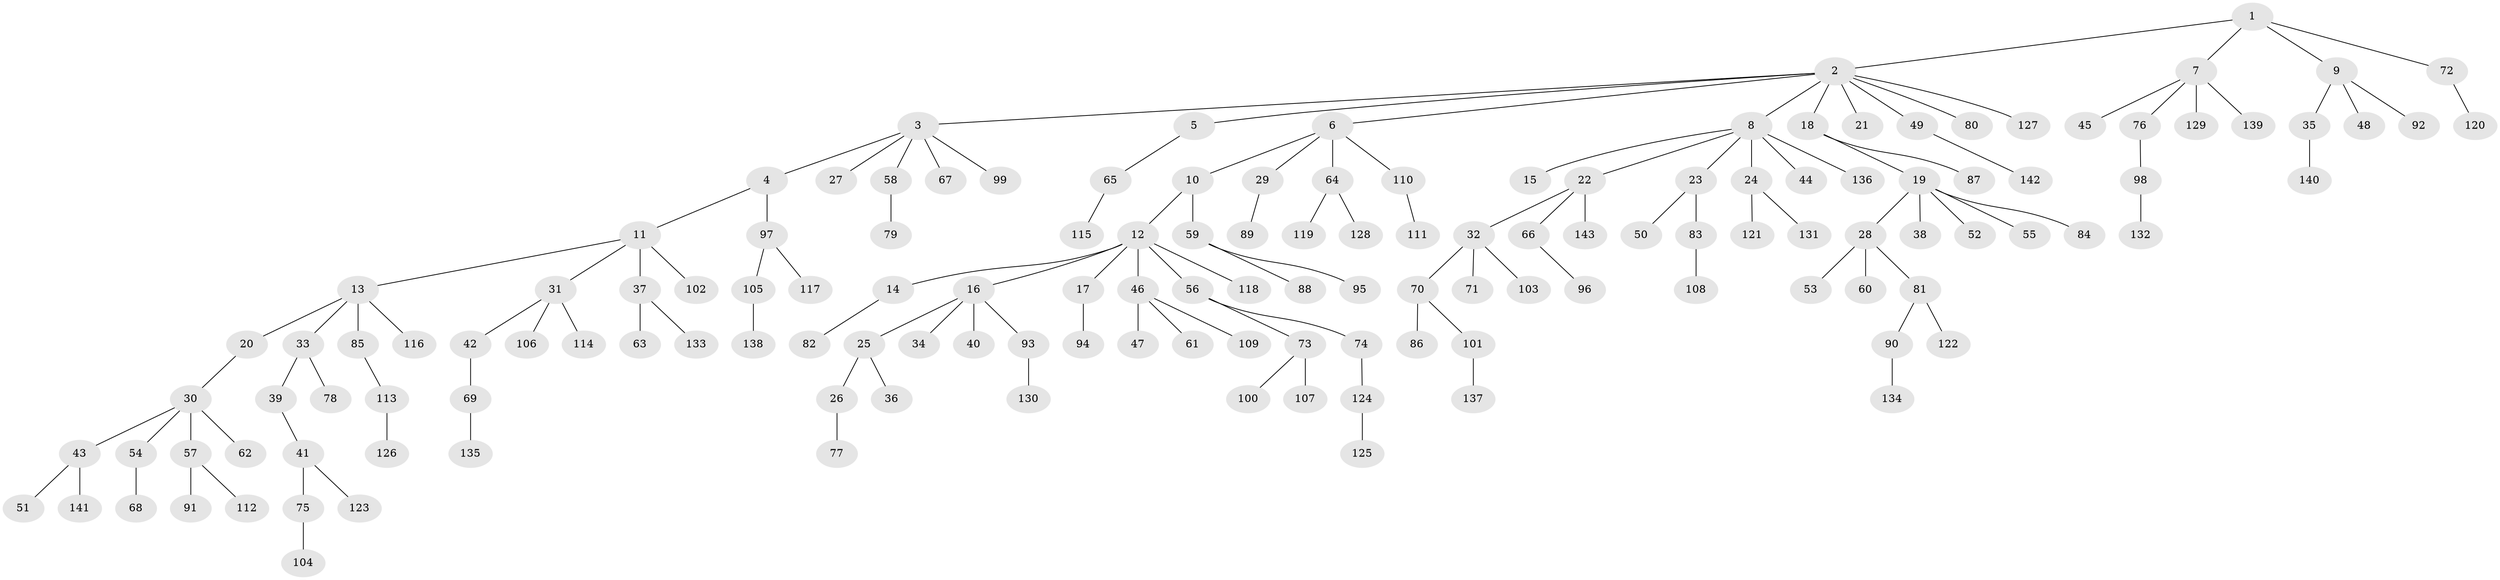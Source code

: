 // coarse degree distribution, {3: 0.13953488372093023, 6: 0.023255813953488372, 2: 0.32558139534883723, 1: 0.4418604651162791, 4: 0.046511627906976744, 5: 0.023255813953488372}
// Generated by graph-tools (version 1.1) at 2025/51/03/04/25 22:51:48]
// undirected, 143 vertices, 142 edges
graph export_dot {
  node [color=gray90,style=filled];
  1;
  2;
  3;
  4;
  5;
  6;
  7;
  8;
  9;
  10;
  11;
  12;
  13;
  14;
  15;
  16;
  17;
  18;
  19;
  20;
  21;
  22;
  23;
  24;
  25;
  26;
  27;
  28;
  29;
  30;
  31;
  32;
  33;
  34;
  35;
  36;
  37;
  38;
  39;
  40;
  41;
  42;
  43;
  44;
  45;
  46;
  47;
  48;
  49;
  50;
  51;
  52;
  53;
  54;
  55;
  56;
  57;
  58;
  59;
  60;
  61;
  62;
  63;
  64;
  65;
  66;
  67;
  68;
  69;
  70;
  71;
  72;
  73;
  74;
  75;
  76;
  77;
  78;
  79;
  80;
  81;
  82;
  83;
  84;
  85;
  86;
  87;
  88;
  89;
  90;
  91;
  92;
  93;
  94;
  95;
  96;
  97;
  98;
  99;
  100;
  101;
  102;
  103;
  104;
  105;
  106;
  107;
  108;
  109;
  110;
  111;
  112;
  113;
  114;
  115;
  116;
  117;
  118;
  119;
  120;
  121;
  122;
  123;
  124;
  125;
  126;
  127;
  128;
  129;
  130;
  131;
  132;
  133;
  134;
  135;
  136;
  137;
  138;
  139;
  140;
  141;
  142;
  143;
  1 -- 2;
  1 -- 7;
  1 -- 9;
  1 -- 72;
  2 -- 3;
  2 -- 5;
  2 -- 6;
  2 -- 8;
  2 -- 18;
  2 -- 21;
  2 -- 49;
  2 -- 80;
  2 -- 127;
  3 -- 4;
  3 -- 27;
  3 -- 58;
  3 -- 67;
  3 -- 99;
  4 -- 11;
  4 -- 97;
  5 -- 65;
  6 -- 10;
  6 -- 29;
  6 -- 64;
  6 -- 110;
  7 -- 45;
  7 -- 76;
  7 -- 129;
  7 -- 139;
  8 -- 15;
  8 -- 22;
  8 -- 23;
  8 -- 24;
  8 -- 44;
  8 -- 136;
  9 -- 35;
  9 -- 48;
  9 -- 92;
  10 -- 12;
  10 -- 59;
  11 -- 13;
  11 -- 31;
  11 -- 37;
  11 -- 102;
  12 -- 14;
  12 -- 16;
  12 -- 17;
  12 -- 46;
  12 -- 56;
  12 -- 118;
  13 -- 20;
  13 -- 33;
  13 -- 85;
  13 -- 116;
  14 -- 82;
  16 -- 25;
  16 -- 34;
  16 -- 40;
  16 -- 93;
  17 -- 94;
  18 -- 19;
  18 -- 87;
  19 -- 28;
  19 -- 38;
  19 -- 52;
  19 -- 55;
  19 -- 84;
  20 -- 30;
  22 -- 32;
  22 -- 66;
  22 -- 143;
  23 -- 50;
  23 -- 83;
  24 -- 121;
  24 -- 131;
  25 -- 26;
  25 -- 36;
  26 -- 77;
  28 -- 53;
  28 -- 60;
  28 -- 81;
  29 -- 89;
  30 -- 43;
  30 -- 54;
  30 -- 57;
  30 -- 62;
  31 -- 42;
  31 -- 106;
  31 -- 114;
  32 -- 70;
  32 -- 71;
  32 -- 103;
  33 -- 39;
  33 -- 78;
  35 -- 140;
  37 -- 63;
  37 -- 133;
  39 -- 41;
  41 -- 75;
  41 -- 123;
  42 -- 69;
  43 -- 51;
  43 -- 141;
  46 -- 47;
  46 -- 61;
  46 -- 109;
  49 -- 142;
  54 -- 68;
  56 -- 73;
  56 -- 74;
  57 -- 91;
  57 -- 112;
  58 -- 79;
  59 -- 88;
  59 -- 95;
  64 -- 119;
  64 -- 128;
  65 -- 115;
  66 -- 96;
  69 -- 135;
  70 -- 86;
  70 -- 101;
  72 -- 120;
  73 -- 100;
  73 -- 107;
  74 -- 124;
  75 -- 104;
  76 -- 98;
  81 -- 90;
  81 -- 122;
  83 -- 108;
  85 -- 113;
  90 -- 134;
  93 -- 130;
  97 -- 105;
  97 -- 117;
  98 -- 132;
  101 -- 137;
  105 -- 138;
  110 -- 111;
  113 -- 126;
  124 -- 125;
}
